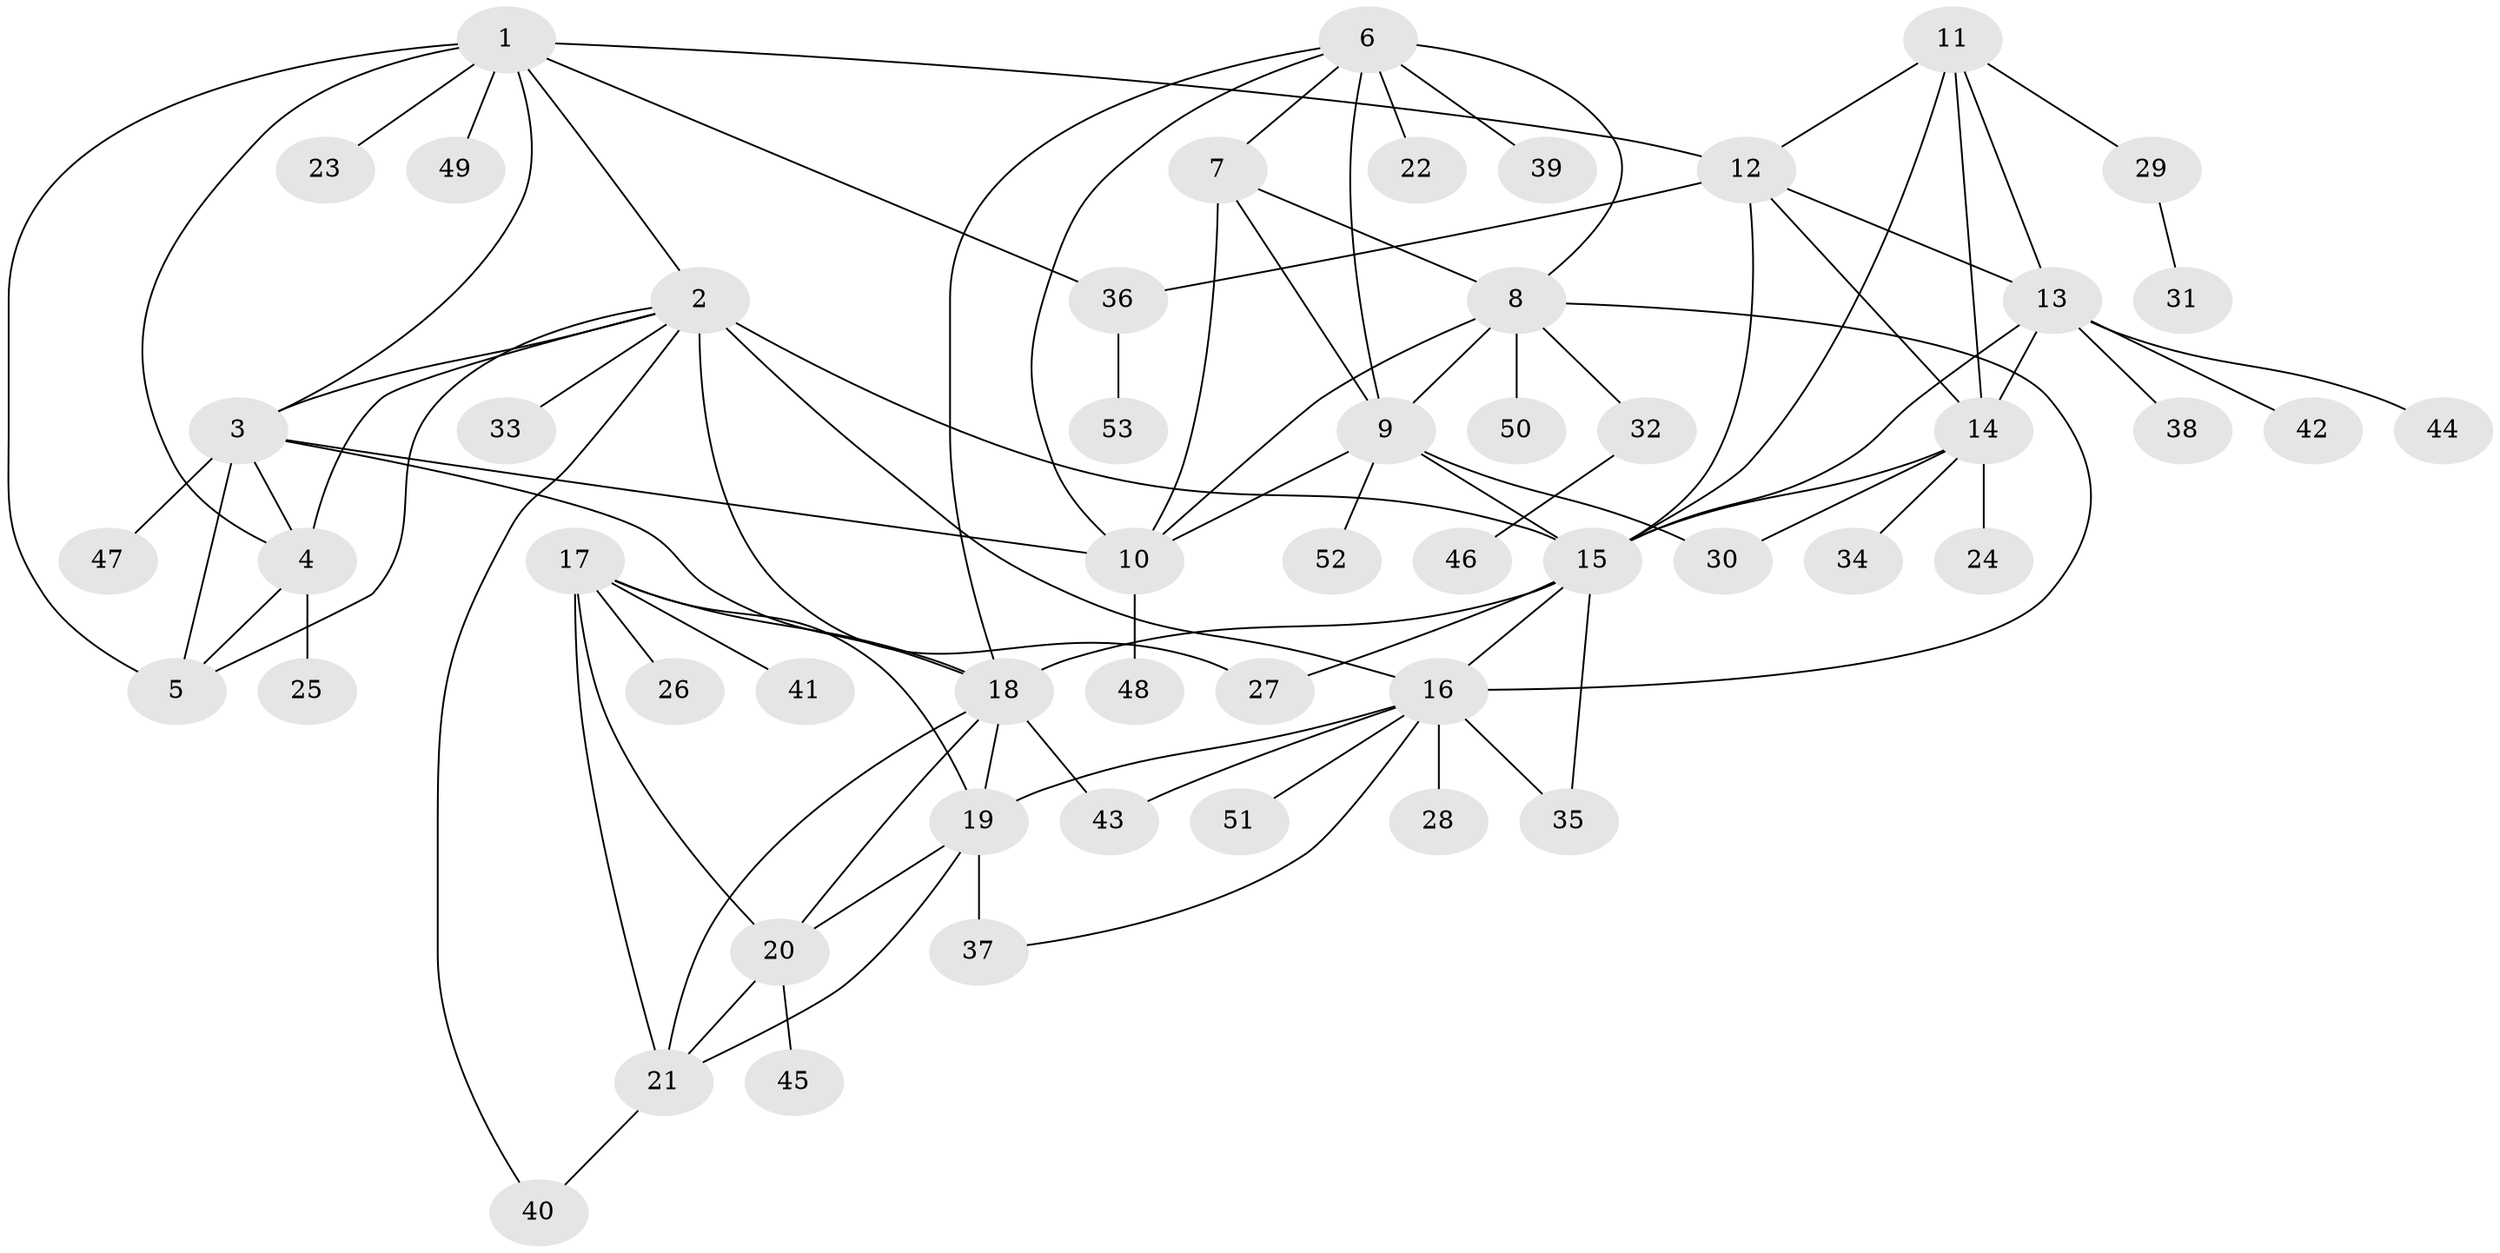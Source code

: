 // original degree distribution, {9: 0.07547169811320754, 13: 0.009433962264150943, 8: 0.05660377358490566, 5: 0.03773584905660377, 6: 0.03773584905660377, 11: 0.009433962264150943, 7: 0.009433962264150943, 2: 0.08490566037735849, 1: 0.6226415094339622, 3: 0.04716981132075472, 4: 0.009433962264150943}
// Generated by graph-tools (version 1.1) at 2025/37/03/09/25 02:37:22]
// undirected, 53 vertices, 90 edges
graph export_dot {
graph [start="1"]
  node [color=gray90,style=filled];
  1;
  2;
  3;
  4;
  5;
  6;
  7;
  8;
  9;
  10;
  11;
  12;
  13;
  14;
  15;
  16;
  17;
  18;
  19;
  20;
  21;
  22;
  23;
  24;
  25;
  26;
  27;
  28;
  29;
  30;
  31;
  32;
  33;
  34;
  35;
  36;
  37;
  38;
  39;
  40;
  41;
  42;
  43;
  44;
  45;
  46;
  47;
  48;
  49;
  50;
  51;
  52;
  53;
  1 -- 2 [weight=1.0];
  1 -- 3 [weight=1.0];
  1 -- 4 [weight=1.0];
  1 -- 5 [weight=1.0];
  1 -- 12 [weight=1.0];
  1 -- 23 [weight=1.0];
  1 -- 36 [weight=1.0];
  1 -- 49 [weight=1.0];
  2 -- 3 [weight=1.0];
  2 -- 4 [weight=1.0];
  2 -- 5 [weight=1.0];
  2 -- 15 [weight=1.0];
  2 -- 16 [weight=1.0];
  2 -- 27 [weight=4.0];
  2 -- 33 [weight=1.0];
  2 -- 40 [weight=1.0];
  3 -- 4 [weight=1.0];
  3 -- 5 [weight=1.0];
  3 -- 10 [weight=1.0];
  3 -- 18 [weight=1.0];
  3 -- 47 [weight=2.0];
  4 -- 5 [weight=1.0];
  4 -- 25 [weight=3.0];
  6 -- 7 [weight=1.0];
  6 -- 8 [weight=1.0];
  6 -- 9 [weight=1.0];
  6 -- 10 [weight=1.0];
  6 -- 18 [weight=1.0];
  6 -- 22 [weight=1.0];
  6 -- 39 [weight=2.0];
  7 -- 8 [weight=1.0];
  7 -- 9 [weight=1.0];
  7 -- 10 [weight=1.0];
  8 -- 9 [weight=1.0];
  8 -- 10 [weight=1.0];
  8 -- 16 [weight=1.0];
  8 -- 32 [weight=1.0];
  8 -- 50 [weight=1.0];
  9 -- 10 [weight=1.0];
  9 -- 15 [weight=1.0];
  9 -- 30 [weight=1.0];
  9 -- 52 [weight=1.0];
  10 -- 48 [weight=2.0];
  11 -- 12 [weight=1.0];
  11 -- 13 [weight=1.0];
  11 -- 14 [weight=1.0];
  11 -- 15 [weight=1.0];
  11 -- 29 [weight=1.0];
  12 -- 13 [weight=1.0];
  12 -- 14 [weight=1.0];
  12 -- 15 [weight=3.0];
  12 -- 36 [weight=1.0];
  13 -- 14 [weight=1.0];
  13 -- 15 [weight=1.0];
  13 -- 38 [weight=1.0];
  13 -- 42 [weight=1.0];
  13 -- 44 [weight=1.0];
  14 -- 15 [weight=1.0];
  14 -- 24 [weight=1.0];
  14 -- 30 [weight=1.0];
  14 -- 34 [weight=1.0];
  15 -- 16 [weight=1.0];
  15 -- 18 [weight=1.0];
  15 -- 27 [weight=1.0];
  15 -- 35 [weight=1.0];
  16 -- 19 [weight=1.0];
  16 -- 28 [weight=4.0];
  16 -- 35 [weight=4.0];
  16 -- 37 [weight=1.0];
  16 -- 43 [weight=1.0];
  16 -- 51 [weight=1.0];
  17 -- 18 [weight=1.0];
  17 -- 19 [weight=1.0];
  17 -- 20 [weight=1.0];
  17 -- 21 [weight=1.0];
  17 -- 26 [weight=1.0];
  17 -- 41 [weight=1.0];
  18 -- 19 [weight=1.0];
  18 -- 20 [weight=1.0];
  18 -- 21 [weight=1.0];
  18 -- 43 [weight=1.0];
  19 -- 20 [weight=1.0];
  19 -- 21 [weight=1.0];
  19 -- 37 [weight=3.0];
  20 -- 21 [weight=1.0];
  20 -- 45 [weight=1.0];
  21 -- 40 [weight=1.0];
  29 -- 31 [weight=1.0];
  32 -- 46 [weight=1.0];
  36 -- 53 [weight=1.0];
}
